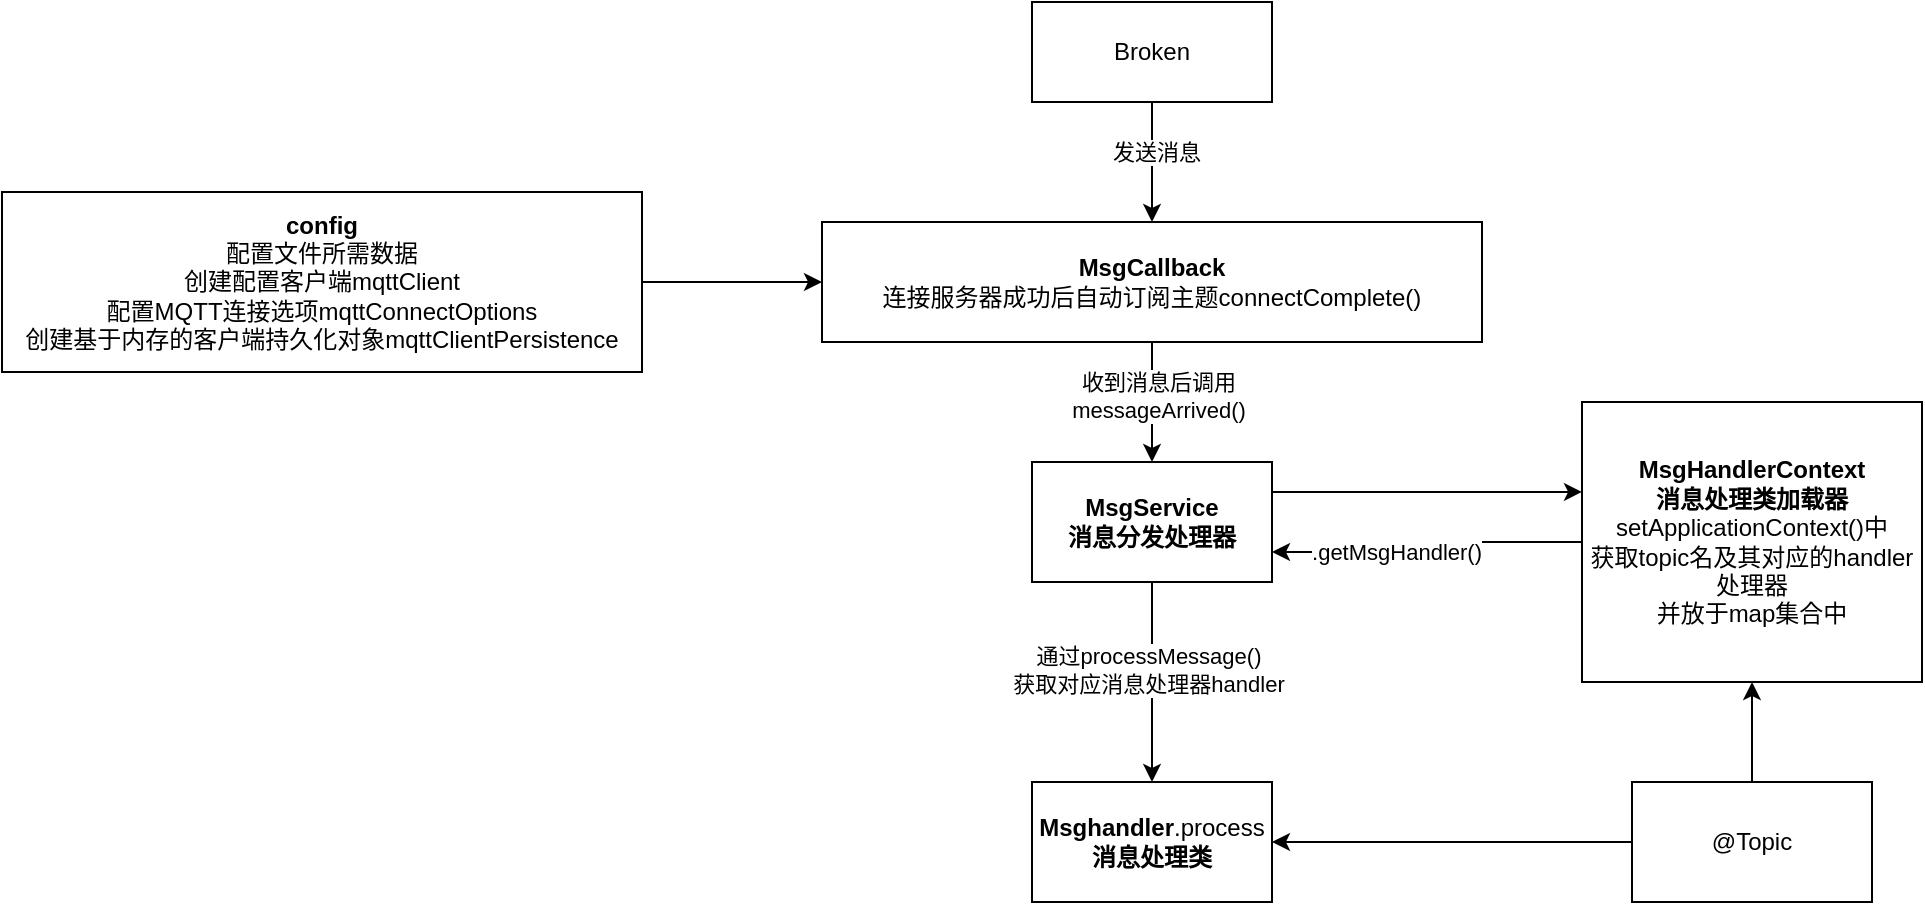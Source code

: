 <mxfile version="24.6.3" type="github">
  <diagram name="第 1 页" id="xVXb63-4jGmrxGgCjJag">
    <mxGraphModel dx="1773" dy="1656" grid="1" gridSize="10" guides="1" tooltips="1" connect="1" arrows="1" fold="1" page="1" pageScale="1" pageWidth="827" pageHeight="1169" math="0" shadow="0">
      <root>
        <mxCell id="0" />
        <mxCell id="1" parent="0" />
        <mxCell id="QVDdAqazT1d-Up0uBB4c-3" style="edgeStyle=orthogonalEdgeStyle;rounded=0;orthogonalLoop=1;jettySize=auto;html=1;exitX=0.5;exitY=1;exitDx=0;exitDy=0;entryX=0.5;entryY=0;entryDx=0;entryDy=0;" edge="1" parent="1" source="QVDdAqazT1d-Up0uBB4c-1" target="QVDdAqazT1d-Up0uBB4c-2">
          <mxGeometry relative="1" as="geometry" />
        </mxCell>
        <mxCell id="QVDdAqazT1d-Up0uBB4c-4" value="收到消息后调用&lt;div&gt;messageArrived()&lt;/div&gt;" style="edgeLabel;html=1;align=center;verticalAlign=middle;resizable=0;points=[];" vertex="1" connectable="0" parent="QVDdAqazT1d-Up0uBB4c-3">
          <mxGeometry x="-0.093" y="3" relative="1" as="geometry">
            <mxPoint as="offset" />
          </mxGeometry>
        </mxCell>
        <mxCell id="QVDdAqazT1d-Up0uBB4c-1" value="&lt;b&gt;MsgCallback&lt;/b&gt;&lt;div&gt;&lt;div&gt;连接服务器成功后自动订阅主题connectComplete()&lt;/div&gt;&lt;/div&gt;" style="rounded=0;whiteSpace=wrap;html=1;" vertex="1" parent="1">
          <mxGeometry x="-140" y="30" width="330" height="60" as="geometry" />
        </mxCell>
        <mxCell id="QVDdAqazT1d-Up0uBB4c-8" style="edgeStyle=orthogonalEdgeStyle;rounded=0;orthogonalLoop=1;jettySize=auto;html=1;exitX=0.5;exitY=1;exitDx=0;exitDy=0;entryX=0.5;entryY=0;entryDx=0;entryDy=0;" edge="1" parent="1" source="QVDdAqazT1d-Up0uBB4c-2" target="QVDdAqazT1d-Up0uBB4c-7">
          <mxGeometry relative="1" as="geometry" />
        </mxCell>
        <mxCell id="QVDdAqazT1d-Up0uBB4c-11" value="通过processMessage()&lt;div&gt;获取对应消息处理器handler&lt;/div&gt;" style="edgeLabel;html=1;align=center;verticalAlign=middle;resizable=0;points=[];" vertex="1" connectable="0" parent="QVDdAqazT1d-Up0uBB4c-8">
          <mxGeometry x="-0.12" y="-2" relative="1" as="geometry">
            <mxPoint as="offset" />
          </mxGeometry>
        </mxCell>
        <mxCell id="QVDdAqazT1d-Up0uBB4c-14" style="edgeStyle=orthogonalEdgeStyle;rounded=0;orthogonalLoop=1;jettySize=auto;html=1;exitX=1;exitY=0.25;exitDx=0;exitDy=0;entryX=0;entryY=0.321;entryDx=0;entryDy=0;entryPerimeter=0;" edge="1" parent="1" source="QVDdAqazT1d-Up0uBB4c-2" target="QVDdAqazT1d-Up0uBB4c-12">
          <mxGeometry relative="1" as="geometry" />
        </mxCell>
        <mxCell id="QVDdAqazT1d-Up0uBB4c-2" value="&lt;b&gt;MsgService&lt;/b&gt;&lt;div&gt;&lt;b&gt;消息分发处理器&lt;/b&gt;&lt;/div&gt;" style="rounded=0;whiteSpace=wrap;html=1;" vertex="1" parent="1">
          <mxGeometry x="-35" y="150" width="120" height="60" as="geometry" />
        </mxCell>
        <mxCell id="QVDdAqazT1d-Up0uBB4c-6" style="edgeStyle=orthogonalEdgeStyle;rounded=0;orthogonalLoop=1;jettySize=auto;html=1;" edge="1" parent="1" source="QVDdAqazT1d-Up0uBB4c-5" target="QVDdAqazT1d-Up0uBB4c-1">
          <mxGeometry relative="1" as="geometry" />
        </mxCell>
        <mxCell id="QVDdAqazT1d-Up0uBB4c-5" value="&lt;b&gt;config&lt;/b&gt;&lt;div&gt;配置文件所需数据&lt;/div&gt;&lt;div&gt;创建配置客户端mqttClient&lt;/div&gt;&lt;div&gt;配置MQTT连接选项mqttConnectOptions&lt;/div&gt;&lt;div&gt;创建基于内存的客户端持久化对象mqttClientPersistence&lt;/div&gt;" style="rounded=0;whiteSpace=wrap;html=1;" vertex="1" parent="1">
          <mxGeometry x="-550" y="15" width="320" height="90" as="geometry" />
        </mxCell>
        <mxCell id="QVDdAqazT1d-Up0uBB4c-7" value="&lt;b&gt;Msghandler&lt;/b&gt;.process&lt;div&gt;&lt;b&gt;消息处理类&lt;/b&gt;&lt;/div&gt;" style="rounded=0;whiteSpace=wrap;html=1;" vertex="1" parent="1">
          <mxGeometry x="-35" y="310" width="120" height="60" as="geometry" />
        </mxCell>
        <mxCell id="QVDdAqazT1d-Up0uBB4c-15" style="edgeStyle=orthogonalEdgeStyle;rounded=0;orthogonalLoop=1;jettySize=auto;html=1;exitX=0;exitY=0.5;exitDx=0;exitDy=0;entryX=1;entryY=0.75;entryDx=0;entryDy=0;" edge="1" parent="1" source="QVDdAqazT1d-Up0uBB4c-12" target="QVDdAqazT1d-Up0uBB4c-2">
          <mxGeometry relative="1" as="geometry" />
        </mxCell>
        <mxCell id="QVDdAqazT1d-Up0uBB4c-16" value=".getMsgHandler()" style="edgeLabel;html=1;align=center;verticalAlign=middle;resizable=0;points=[];" vertex="1" connectable="0" parent="QVDdAqazT1d-Up0uBB4c-15">
          <mxGeometry x="0.223" relative="1" as="geometry">
            <mxPoint as="offset" />
          </mxGeometry>
        </mxCell>
        <mxCell id="QVDdAqazT1d-Up0uBB4c-12" value="&lt;b&gt;MsgHandlerContext&lt;/b&gt;&lt;div&gt;&lt;b&gt;消息处理类加载器&lt;/b&gt;&lt;/div&gt;&lt;div&gt;setApplicationContext()中&lt;/div&gt;&lt;div&gt;获取topic名及其对应的handler处理器&lt;/div&gt;&lt;div&gt;并放于map集合中&lt;/div&gt;" style="rounded=0;whiteSpace=wrap;html=1;" vertex="1" parent="1">
          <mxGeometry x="240" y="120" width="170" height="140" as="geometry" />
        </mxCell>
        <mxCell id="QVDdAqazT1d-Up0uBB4c-18" style="edgeStyle=orthogonalEdgeStyle;rounded=0;orthogonalLoop=1;jettySize=auto;html=1;exitX=0;exitY=0.5;exitDx=0;exitDy=0;entryX=1;entryY=0.5;entryDx=0;entryDy=0;" edge="1" parent="1" source="QVDdAqazT1d-Up0uBB4c-17" target="QVDdAqazT1d-Up0uBB4c-7">
          <mxGeometry relative="1" as="geometry" />
        </mxCell>
        <mxCell id="QVDdAqazT1d-Up0uBB4c-21" style="edgeStyle=orthogonalEdgeStyle;rounded=0;orthogonalLoop=1;jettySize=auto;html=1;exitX=0.5;exitY=0;exitDx=0;exitDy=0;entryX=0.5;entryY=1;entryDx=0;entryDy=0;" edge="1" parent="1" source="QVDdAqazT1d-Up0uBB4c-17" target="QVDdAqazT1d-Up0uBB4c-12">
          <mxGeometry relative="1" as="geometry" />
        </mxCell>
        <mxCell id="QVDdAqazT1d-Up0uBB4c-17" value="@Topic" style="rounded=0;whiteSpace=wrap;html=1;" vertex="1" parent="1">
          <mxGeometry x="265" y="310" width="120" height="60" as="geometry" />
        </mxCell>
        <mxCell id="QVDdAqazT1d-Up0uBB4c-24" style="edgeStyle=orthogonalEdgeStyle;rounded=0;orthogonalLoop=1;jettySize=auto;html=1;entryX=0.5;entryY=0;entryDx=0;entryDy=0;" edge="1" parent="1" source="QVDdAqazT1d-Up0uBB4c-23" target="QVDdAqazT1d-Up0uBB4c-1">
          <mxGeometry relative="1" as="geometry" />
        </mxCell>
        <mxCell id="QVDdAqazT1d-Up0uBB4c-25" value="发送消息" style="edgeLabel;html=1;align=center;verticalAlign=middle;resizable=0;points=[];" vertex="1" connectable="0" parent="QVDdAqazT1d-Up0uBB4c-24">
          <mxGeometry x="-0.18" y="2" relative="1" as="geometry">
            <mxPoint as="offset" />
          </mxGeometry>
        </mxCell>
        <mxCell id="QVDdAqazT1d-Up0uBB4c-23" value="Broken" style="rounded=0;whiteSpace=wrap;html=1;" vertex="1" parent="1">
          <mxGeometry x="-35" y="-80" width="120" height="50" as="geometry" />
        </mxCell>
      </root>
    </mxGraphModel>
  </diagram>
</mxfile>
